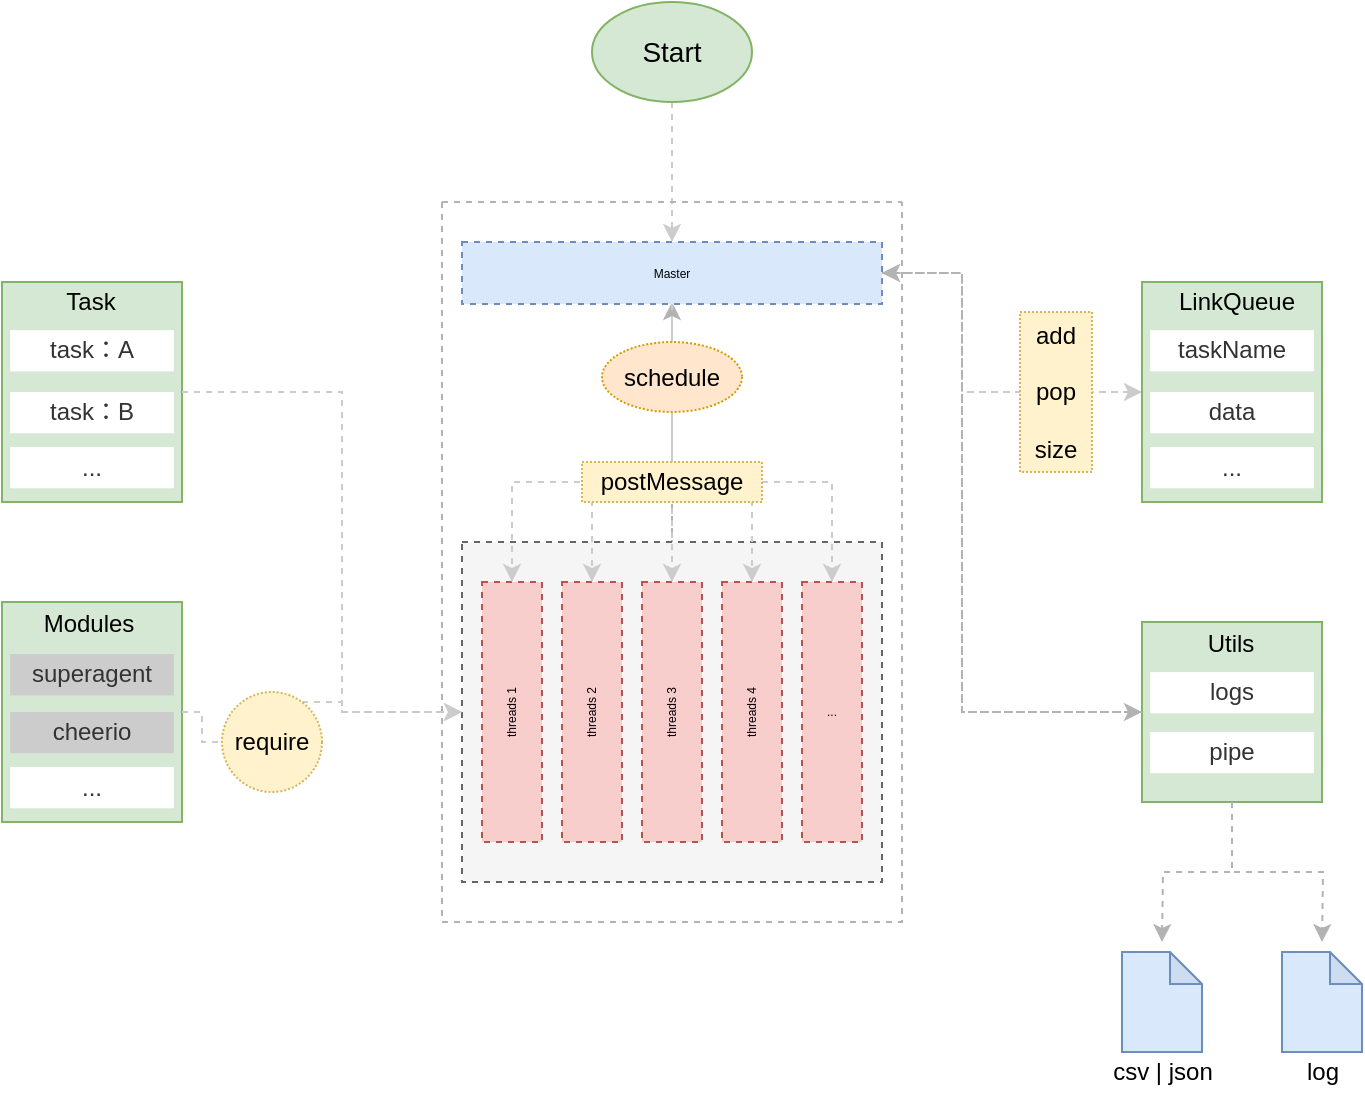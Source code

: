 <mxfile version="14.9.3" type="github">
  <diagram id="Sks090ZgVj4ynbTDPOFt" name="Page-1">
    <mxGraphModel dx="1185" dy="593" grid="1" gridSize="10" guides="1" tooltips="1" connect="1" arrows="1" fold="1" page="1" pageScale="1" pageWidth="827" pageHeight="1169" math="0" shadow="0">
      <root>
        <mxCell id="0" />
        <mxCell id="1" parent="0" />
        <mxCell id="fW0T9XhQYLA311SRqR8o-40" style="edgeStyle=none;rounded=0;orthogonalLoop=1;jettySize=auto;html=1;dashed=1;strokeColor=#B3B3B3;" edge="1" parent="1" source="UZHCAdEQnzmCH5ZDE6f8-36">
          <mxGeometry relative="1" as="geometry">
            <mxPoint x="455" y="180" as="targetPoint" />
            <Array as="points">
              <mxPoint x="455" y="230" />
            </Array>
          </mxGeometry>
        </mxCell>
        <mxCell id="UZHCAdEQnzmCH5ZDE6f8-11" value="" style="group;" parent="1" vertex="1" connectable="0">
          <mxGeometry x="120" y="170" width="90" height="110" as="geometry" />
        </mxCell>
        <mxCell id="UZHCAdEQnzmCH5ZDE6f8-1" value="" style="rounded=0;whiteSpace=wrap;html=1;fillColor=#d5e8d4;strokeColor=#82b366;" parent="UZHCAdEQnzmCH5ZDE6f8-11" vertex="1">
          <mxGeometry width="90" height="110" as="geometry" />
        </mxCell>
        <mxCell id="UZHCAdEQnzmCH5ZDE6f8-2" value="task：A" style="rounded=0;whiteSpace=wrap;html=1;fontColor=#333333;strokeWidth=1;strokeColor=none;" parent="UZHCAdEQnzmCH5ZDE6f8-11" vertex="1">
          <mxGeometry x="4.091" y="24.062" width="81.818" height="20.625" as="geometry" />
        </mxCell>
        <mxCell id="UZHCAdEQnzmCH5ZDE6f8-3" value="Task" style="text;html=1;resizable=0;autosize=1;align=center;verticalAlign=middle;points=[];fillColor=none;strokeColor=none;rounded=0;" parent="UZHCAdEQnzmCH5ZDE6f8-11" vertex="1">
          <mxGeometry x="23.715" y="0.003" width="40" height="20" as="geometry" />
        </mxCell>
        <mxCell id="UZHCAdEQnzmCH5ZDE6f8-7" value="task：B" style="rounded=0;whiteSpace=wrap;html=1;fontColor=#333333;strokeColor=none;" parent="UZHCAdEQnzmCH5ZDE6f8-11" vertex="1">
          <mxGeometry x="4.091" y="55" width="81.818" height="20.625" as="geometry" />
        </mxCell>
        <mxCell id="UZHCAdEQnzmCH5ZDE6f8-8" value="..." style="rounded=0;whiteSpace=wrap;html=1;fontColor=#333333;strokeColor=none;" parent="UZHCAdEQnzmCH5ZDE6f8-11" vertex="1">
          <mxGeometry x="4.091" y="82.5" width="81.818" height="20.625" as="geometry" />
        </mxCell>
        <mxCell id="UZHCAdEQnzmCH5ZDE6f8-96" style="edgeStyle=elbowEdgeStyle;rounded=0;orthogonalLoop=1;jettySize=auto;html=1;entryX=0.5;entryY=0;entryDx=0;entryDy=0;dashed=1;fontSize=6;fontColor=#CCCCCC;strokeColor=#CCCCCC;" parent="1" source="UZHCAdEQnzmCH5ZDE6f8-13" target="UZHCAdEQnzmCH5ZDE6f8-33" edge="1">
          <mxGeometry relative="1" as="geometry" />
        </mxCell>
        <mxCell id="UZHCAdEQnzmCH5ZDE6f8-13" value="&lt;font style=&quot;font-size: 14px&quot;&gt;Start&lt;/font&gt;" style="ellipse;whiteSpace=wrap;html=1;fillColor=#d5e8d4;strokeColor=#82b366;" parent="1" vertex="1">
          <mxGeometry x="415" y="30" width="80" height="50" as="geometry" />
        </mxCell>
        <mxCell id="UZHCAdEQnzmCH5ZDE6f8-25" value="" style="group;fontColor=#CCCCCC;" parent="1" vertex="1" connectable="0">
          <mxGeometry x="120" y="330" width="90" height="110" as="geometry" />
        </mxCell>
        <mxCell id="UZHCAdEQnzmCH5ZDE6f8-26" value="" style="rounded=0;whiteSpace=wrap;html=1;fillColor=#d5e8d4;strokeColor=#82b366;" parent="UZHCAdEQnzmCH5ZDE6f8-25" vertex="1">
          <mxGeometry width="90" height="110" as="geometry" />
        </mxCell>
        <mxCell id="UZHCAdEQnzmCH5ZDE6f8-27" value="superagent" style="rounded=0;whiteSpace=wrap;html=1;fontColor=#333333;strokeWidth=1;fillColor=#CCCCCC;strokeColor=none;" parent="UZHCAdEQnzmCH5ZDE6f8-25" vertex="1">
          <mxGeometry x="4.091" y="26.062" width="81.818" height="20.625" as="geometry" />
        </mxCell>
        <mxCell id="UZHCAdEQnzmCH5ZDE6f8-28" value="Modules" style="text;html=1;resizable=0;autosize=1;align=center;verticalAlign=middle;points=[];fillColor=none;strokeColor=none;rounded=0;" parent="UZHCAdEQnzmCH5ZDE6f8-25" vertex="1">
          <mxGeometry x="13.287" y="1.003" width="60" height="20" as="geometry" />
        </mxCell>
        <mxCell id="UZHCAdEQnzmCH5ZDE6f8-29" value="cheerio" style="rounded=0;whiteSpace=wrap;html=1;fontColor=#333333;fillColor=#CCCCCC;strokeColor=none;" parent="UZHCAdEQnzmCH5ZDE6f8-25" vertex="1">
          <mxGeometry x="4.091" y="55" width="81.818" height="20.625" as="geometry" />
        </mxCell>
        <mxCell id="UZHCAdEQnzmCH5ZDE6f8-30" value="..." style="rounded=0;whiteSpace=wrap;html=1;fontColor=#333333;strokeColor=none;" parent="UZHCAdEQnzmCH5ZDE6f8-25" vertex="1">
          <mxGeometry x="4.091" y="82.5" width="81.818" height="20.625" as="geometry" />
        </mxCell>
        <mxCell id="UZHCAdEQnzmCH5ZDE6f8-32" value="" style="swimlane;startSize=0;dashed=1;fontSize=6;strokeWidth=1;fillColor=#B3B3B3;strokeColor=#B3B3B3;" parent="1" vertex="1">
          <mxGeometry x="340" y="130" width="230" height="360" as="geometry">
            <mxRectangle x="340" y="140" width="50" height="40" as="alternateBounds" />
          </mxGeometry>
        </mxCell>
        <mxCell id="UZHCAdEQnzmCH5ZDE6f8-33" value="Master" style="whiteSpace=wrap;html=1;dashed=1;fontSize=6;strokeColor=#6c8ebf;strokeWidth=1;fillColor=#dae8fc;" parent="UZHCAdEQnzmCH5ZDE6f8-32" vertex="1">
          <mxGeometry x="10" y="20" width="210" height="31" as="geometry" />
        </mxCell>
        <mxCell id="UZHCAdEQnzmCH5ZDE6f8-76" value="" style="rounded=0;whiteSpace=wrap;html=1;dashed=1;fontSize=6;fontColor=#333333;strokeColor=#666666;strokeWidth=1;fillColor=#f5f5f5;verticalAlign=middle;" parent="UZHCAdEQnzmCH5ZDE6f8-32" vertex="1">
          <mxGeometry x="10" y="170" width="210" height="170" as="geometry" />
        </mxCell>
        <mxCell id="UZHCAdEQnzmCH5ZDE6f8-34" value="threads 1" style="whiteSpace=wrap;html=1;dashed=1;fontSize=6;strokeColor=#b85450;strokeWidth=1;fillColor=#f8cecc;horizontal=0;verticalAlign=middle;" parent="UZHCAdEQnzmCH5ZDE6f8-32" vertex="1">
          <mxGeometry x="20" y="190" width="30" height="130" as="geometry" />
        </mxCell>
        <mxCell id="UZHCAdEQnzmCH5ZDE6f8-35" value="threads 2" style="whiteSpace=wrap;html=1;dashed=1;fontSize=6;strokeColor=#b85450;strokeWidth=1;fillColor=#f8cecc;horizontal=0;" parent="UZHCAdEQnzmCH5ZDE6f8-32" vertex="1">
          <mxGeometry x="60" y="190" width="30" height="130" as="geometry" />
        </mxCell>
        <mxCell id="UZHCAdEQnzmCH5ZDE6f8-36" value="threads 3" style="whiteSpace=wrap;html=1;dashed=1;fontSize=6;strokeColor=#b85450;strokeWidth=1;fillColor=#f8cecc;horizontal=0;" parent="UZHCAdEQnzmCH5ZDE6f8-32" vertex="1">
          <mxGeometry x="100" y="190" width="30" height="130" as="geometry" />
        </mxCell>
        <mxCell id="UZHCAdEQnzmCH5ZDE6f8-37" value="threads 4" style="whiteSpace=wrap;html=1;dashed=1;fontSize=6;strokeColor=#b85450;strokeWidth=1;fillColor=#f8cecc;horizontal=0;" parent="UZHCAdEQnzmCH5ZDE6f8-32" vertex="1">
          <mxGeometry x="140" y="190" width="30" height="130" as="geometry" />
        </mxCell>
        <mxCell id="UZHCAdEQnzmCH5ZDE6f8-40" value="..." style="whiteSpace=wrap;html=1;dashed=1;fontSize=6;strokeColor=#b85450;strokeWidth=1;fillColor=#f8cecc;" parent="UZHCAdEQnzmCH5ZDE6f8-32" vertex="1">
          <mxGeometry x="180" y="190" width="30" height="130" as="geometry" />
        </mxCell>
        <mxCell id="UZHCAdEQnzmCH5ZDE6f8-63" style="edgeStyle=elbowEdgeStyle;rounded=0;orthogonalLoop=1;jettySize=auto;elbow=vertical;html=1;dashed=1;fontSize=6;strokeColor=#CCCCCC;" parent="UZHCAdEQnzmCH5ZDE6f8-32" edge="1">
          <mxGeometry relative="1" as="geometry">
            <mxPoint x="115" y="51.0" as="sourcePoint" />
            <mxPoint x="115" y="190" as="targetPoint" />
          </mxGeometry>
        </mxCell>
        <mxCell id="UZHCAdEQnzmCH5ZDE6f8-65" style="edgeStyle=elbowEdgeStyle;rounded=0;orthogonalLoop=1;jettySize=auto;elbow=vertical;html=1;dashed=1;fontSize=6;strokeColor=#CCCCCC;" parent="UZHCAdEQnzmCH5ZDE6f8-32" edge="1">
          <mxGeometry relative="1" as="geometry">
            <mxPoint x="115" y="60" as="sourcePoint" />
            <mxPoint x="35" y="190" as="targetPoint" />
            <Array as="points">
              <mxPoint x="80" y="140" />
            </Array>
          </mxGeometry>
        </mxCell>
        <mxCell id="UZHCAdEQnzmCH5ZDE6f8-66" style="edgeStyle=elbowEdgeStyle;rounded=0;orthogonalLoop=1;jettySize=auto;elbow=vertical;html=1;dashed=1;fontSize=6;strokeColor=#CCCCCC;" parent="UZHCAdEQnzmCH5ZDE6f8-32" edge="1">
          <mxGeometry relative="1" as="geometry">
            <mxPoint x="115" y="51" as="sourcePoint" />
            <mxPoint x="75" y="190" as="targetPoint" />
            <Array as="points">
              <mxPoint x="90" y="140" />
            </Array>
          </mxGeometry>
        </mxCell>
        <mxCell id="UZHCAdEQnzmCH5ZDE6f8-62" style="edgeStyle=elbowEdgeStyle;rounded=0;orthogonalLoop=1;jettySize=auto;elbow=vertical;html=1;entryX=0.5;entryY=0;entryDx=0;entryDy=0;dashed=1;fontSize=6;strokeColor=#CCCCCC;" parent="UZHCAdEQnzmCH5ZDE6f8-32" target="UZHCAdEQnzmCH5ZDE6f8-37" edge="1">
          <mxGeometry relative="1" as="geometry">
            <mxPoint x="115" y="51" as="sourcePoint" />
            <mxPoint x="155" y="210" as="targetPoint" />
            <Array as="points">
              <mxPoint x="130" y="140" />
            </Array>
          </mxGeometry>
        </mxCell>
        <mxCell id="UZHCAdEQnzmCH5ZDE6f8-61" style="edgeStyle=elbowEdgeStyle;rounded=0;orthogonalLoop=1;jettySize=auto;elbow=vertical;html=1;dashed=1;fontSize=6;strokeColor=#CCCCCC;startArrow=none;" parent="UZHCAdEQnzmCH5ZDE6f8-32" source="fW0T9XhQYLA311SRqR8o-48" edge="1">
          <mxGeometry relative="1" as="geometry">
            <mxPoint x="115" y="100" as="sourcePoint" />
            <mxPoint x="195" y="190" as="targetPoint" />
            <Array as="points">
              <mxPoint x="180" y="140" />
            </Array>
          </mxGeometry>
        </mxCell>
        <mxCell id="fW0T9XhQYLA311SRqR8o-24" value="schedule" style="ellipse;whiteSpace=wrap;html=1;dashed=1;dashPattern=1 1;fillColor=#ffe6cc;strokeColor=#d79b00;" vertex="1" parent="UZHCAdEQnzmCH5ZDE6f8-32">
          <mxGeometry x="80" y="70" width="70" height="35" as="geometry" />
        </mxCell>
        <mxCell id="fW0T9XhQYLA311SRqR8o-48" value="postMessage" style="rounded=0;whiteSpace=wrap;html=1;dashed=1;dashPattern=1 1;fillColor=#fff2cc;strokeColor=#d6b656;" vertex="1" parent="UZHCAdEQnzmCH5ZDE6f8-32">
          <mxGeometry x="70" y="130" width="90" height="20" as="geometry" />
        </mxCell>
        <mxCell id="UZHCAdEQnzmCH5ZDE6f8-72" style="edgeStyle=elbowEdgeStyle;rounded=0;orthogonalLoop=1;jettySize=auto;html=1;dashed=1;fontSize=6;fontColor=#CCCCCC;strokeColor=#CCCCCC;entryX=0;entryY=0.5;entryDx=0;entryDy=0;" parent="1" source="UZHCAdEQnzmCH5ZDE6f8-1" target="UZHCAdEQnzmCH5ZDE6f8-76" edge="1">
          <mxGeometry relative="1" as="geometry">
            <mxPoint x="250" y="290" as="targetPoint" />
            <Array as="points">
              <mxPoint x="290" y="300" />
              <mxPoint x="280" y="290" />
            </Array>
          </mxGeometry>
        </mxCell>
        <mxCell id="UZHCAdEQnzmCH5ZDE6f8-78" style="edgeStyle=elbowEdgeStyle;rounded=0;orthogonalLoop=1;jettySize=auto;html=1;dashed=1;fontSize=6;fontColor=#CCCCCC;strokeColor=#CCCCCC;entryX=0;entryY=0.5;entryDx=0;entryDy=0;startArrow=none;" parent="1" source="fW0T9XhQYLA311SRqR8o-18" target="UZHCAdEQnzmCH5ZDE6f8-76" edge="1">
          <mxGeometry relative="1" as="geometry">
            <mxPoint x="300" y="340" as="targetPoint" />
            <Array as="points">
              <mxPoint x="290" y="380" />
            </Array>
          </mxGeometry>
        </mxCell>
        <mxCell id="UZHCAdEQnzmCH5ZDE6f8-85" style="edgeStyle=elbowEdgeStyle;rounded=0;orthogonalLoop=1;jettySize=auto;html=1;dashed=1;fontSize=6;fontColor=#CCCCCC;strokeColor=#CCCCCC;" parent="1" source="UZHCAdEQnzmCH5ZDE6f8-33" edge="1">
          <mxGeometry relative="1" as="geometry">
            <mxPoint x="690" y="225" as="targetPoint" />
            <Array as="points">
              <mxPoint x="600" y="210" />
              <mxPoint x="630" y="200" />
            </Array>
          </mxGeometry>
        </mxCell>
        <mxCell id="UZHCAdEQnzmCH5ZDE6f8-87" style="edgeStyle=elbowEdgeStyle;rounded=0;orthogonalLoop=1;jettySize=auto;html=1;entryX=1;entryY=0.5;entryDx=0;entryDy=0;dashed=1;fontSize=6;fontColor=#CCCCCC;strokeColor=#CCCCCC;" parent="1" source="UZHCAdEQnzmCH5ZDE6f8-80" target="UZHCAdEQnzmCH5ZDE6f8-33" edge="1">
          <mxGeometry relative="1" as="geometry">
            <Array as="points">
              <mxPoint x="600" y="225" />
              <mxPoint x="630" y="225" />
              <mxPoint x="625" y="225" />
              <mxPoint x="625" y="220" />
              <mxPoint x="625" y="225" />
              <mxPoint x="625" y="230" />
            </Array>
          </mxGeometry>
        </mxCell>
        <mxCell id="UZHCAdEQnzmCH5ZDE6f8-88" value="" style="group;" parent="1" vertex="1" connectable="0">
          <mxGeometry x="690" y="340" width="90" height="110" as="geometry" />
        </mxCell>
        <mxCell id="UZHCAdEQnzmCH5ZDE6f8-89" value="" style="rounded=0;whiteSpace=wrap;html=1;fillColor=#d5e8d4;strokeColor=#82b366;" parent="UZHCAdEQnzmCH5ZDE6f8-88" vertex="1">
          <mxGeometry width="90" height="90" as="geometry" />
        </mxCell>
        <mxCell id="UZHCAdEQnzmCH5ZDE6f8-90" value="logs" style="rounded=0;whiteSpace=wrap;html=1;fontColor=#333333;strokeWidth=1;strokeColor=none;" parent="UZHCAdEQnzmCH5ZDE6f8-88" vertex="1">
          <mxGeometry x="4.091" y="25.062" width="81.818" height="20.625" as="geometry" />
        </mxCell>
        <mxCell id="UZHCAdEQnzmCH5ZDE6f8-91" value="Utils" style="text;html=1;resizable=0;autosize=1;align=center;verticalAlign=middle;points=[];fillColor=none;strokeColor=none;rounded=0;" parent="UZHCAdEQnzmCH5ZDE6f8-88" vertex="1">
          <mxGeometry x="23.715" y="1.003" width="40" height="20" as="geometry" />
        </mxCell>
        <mxCell id="UZHCAdEQnzmCH5ZDE6f8-92" value="pipe" style="rounded=0;whiteSpace=wrap;html=1;fontColor=#333333;strokeColor=none;" parent="UZHCAdEQnzmCH5ZDE6f8-88" vertex="1">
          <mxGeometry x="4.091" y="55" width="81.818" height="20.625" as="geometry" />
        </mxCell>
        <mxCell id="UZHCAdEQnzmCH5ZDE6f8-95" style="edgeStyle=elbowEdgeStyle;rounded=0;orthogonalLoop=1;jettySize=auto;html=1;dashed=1;fontSize=6;fontColor=#CCCCCC;entryX=1;entryY=0.5;entryDx=0;entryDy=0;strokeColor=#B3B3B3;" parent="1" source="UZHCAdEQnzmCH5ZDE6f8-89" target="UZHCAdEQnzmCH5ZDE6f8-33" edge="1">
          <mxGeometry relative="1" as="geometry">
            <mxPoint x="620" y="375" as="targetPoint" />
            <Array as="points">
              <mxPoint x="600" y="200" />
              <mxPoint x="630" y="260" />
            </Array>
          </mxGeometry>
        </mxCell>
        <mxCell id="lq33D_D79C-fZDbV6GPW-2" style="edgeStyle=orthogonalEdgeStyle;rounded=0;orthogonalLoop=1;jettySize=auto;html=1;strokeColor=#B3B3B3;dashed=1;" parent="1" source="UZHCAdEQnzmCH5ZDE6f8-33" target="UZHCAdEQnzmCH5ZDE6f8-89" edge="1">
          <mxGeometry relative="1" as="geometry">
            <mxPoint x="630" y="390" as="targetPoint" />
            <Array as="points">
              <mxPoint x="600" y="165" />
              <mxPoint x="600" y="385" />
            </Array>
          </mxGeometry>
        </mxCell>
        <mxCell id="fW0T9XhQYLA311SRqR8o-1" style="edgeStyle=orthogonalEdgeStyle;rounded=0;orthogonalLoop=1;jettySize=auto;html=1;dashed=1;strokeColor=#B3B3B3;" edge="1" parent="1" source="UZHCAdEQnzmCH5ZDE6f8-89">
          <mxGeometry relative="1" as="geometry">
            <mxPoint x="700" y="500" as="targetPoint" />
          </mxGeometry>
        </mxCell>
        <mxCell id="fW0T9XhQYLA311SRqR8o-2" style="edgeStyle=orthogonalEdgeStyle;rounded=0;orthogonalLoop=1;jettySize=auto;html=1;dashed=1;strokeColor=#B3B3B3;" edge="1" parent="1" source="UZHCAdEQnzmCH5ZDE6f8-89">
          <mxGeometry relative="1" as="geometry">
            <mxPoint x="780" y="500" as="targetPoint" />
          </mxGeometry>
        </mxCell>
        <mxCell id="fW0T9XhQYLA311SRqR8o-3" value="" style="shape=note;whiteSpace=wrap;html=1;backgroundOutline=1;darkOpacity=0.05;size=16;fillColor=#dae8fc;strokeColor=#6c8ebf;" vertex="1" parent="1">
          <mxGeometry x="680" y="505" width="40" height="50" as="geometry" />
        </mxCell>
        <mxCell id="fW0T9XhQYLA311SRqR8o-5" value="" style="shape=note;whiteSpace=wrap;html=1;backgroundOutline=1;darkOpacity=0.05;size=16;fillColor=#dae8fc;strokeColor=#6c8ebf;" vertex="1" parent="1">
          <mxGeometry x="760" y="505" width="40" height="50" as="geometry" />
        </mxCell>
        <mxCell id="fW0T9XhQYLA311SRqR8o-6" value="csv | json" style="text;html=1;resizable=0;autosize=1;align=center;verticalAlign=middle;points=[];fillColor=none;strokeColor=none;rounded=0;" vertex="1" parent="1">
          <mxGeometry x="665" y="555" width="70" height="20" as="geometry" />
        </mxCell>
        <mxCell id="fW0T9XhQYLA311SRqR8o-7" value="log" style="text;html=1;resizable=0;autosize=1;align=center;verticalAlign=middle;points=[];fillColor=none;strokeColor=none;rounded=0;" vertex="1" parent="1">
          <mxGeometry x="765" y="555" width="30" height="20" as="geometry" />
        </mxCell>
        <mxCell id="UZHCAdEQnzmCH5ZDE6f8-80" value="" style="rounded=0;whiteSpace=wrap;html=1;fillColor=#d5e8d4;strokeColor=#82b366;" parent="1" vertex="1">
          <mxGeometry x="690" y="170" width="90" height="110" as="geometry" />
        </mxCell>
        <mxCell id="UZHCAdEQnzmCH5ZDE6f8-81" value="taskName" style="rounded=0;whiteSpace=wrap;html=1;fontColor=#333333;strokeWidth=1;strokeColor=none;" parent="1" vertex="1">
          <mxGeometry x="694.091" y="194.062" width="81.818" height="20.625" as="geometry" />
        </mxCell>
        <mxCell id="UZHCAdEQnzmCH5ZDE6f8-82" value="LinkQueue" style="text;html=1;resizable=0;autosize=1;align=center;verticalAlign=middle;points=[];fillColor=none;strokeColor=none;rounded=0;" parent="1" vertex="1">
          <mxGeometry x="701.715" y="170.002" width="70" height="20" as="geometry" />
        </mxCell>
        <mxCell id="UZHCAdEQnzmCH5ZDE6f8-83" value="data" style="rounded=0;whiteSpace=wrap;html=1;fontColor=#333333;strokeColor=none;" parent="1" vertex="1">
          <mxGeometry x="694.091" y="225" width="81.818" height="20.625" as="geometry" />
        </mxCell>
        <mxCell id="UZHCAdEQnzmCH5ZDE6f8-84" value="..." style="rounded=0;whiteSpace=wrap;html=1;fontColor=#333333;strokeColor=none;" parent="1" vertex="1">
          <mxGeometry x="694.091" y="252.5" width="81.818" height="20.625" as="geometry" />
        </mxCell>
        <mxCell id="fW0T9XhQYLA311SRqR8o-17" value="add&lt;br&gt;&lt;br&gt;pop&lt;br&gt;&lt;br&gt;size" style="rounded=0;whiteSpace=wrap;html=1;fillColor=#fff2cc;strokeColor=#d6b656;dashed=1;dashPattern=1 1;" vertex="1" parent="1">
          <mxGeometry x="629" y="185" width="36" height="80" as="geometry" />
        </mxCell>
        <mxCell id="fW0T9XhQYLA311SRqR8o-18" value="require" style="ellipse;whiteSpace=wrap;html=1;aspect=fixed;dashed=1;dashPattern=1 1;fillColor=#fff2cc;strokeColor=#d6b656;" vertex="1" parent="1">
          <mxGeometry x="230" y="375" width="50" height="50" as="geometry" />
        </mxCell>
        <mxCell id="fW0T9XhQYLA311SRqR8o-19" value="" style="edgeStyle=elbowEdgeStyle;rounded=0;orthogonalLoop=1;jettySize=auto;html=1;dashed=1;fontSize=6;fontColor=#CCCCCC;strokeColor=#CCCCCC;entryX=0;entryY=0.5;entryDx=0;entryDy=0;endArrow=none;" edge="1" parent="1" source="UZHCAdEQnzmCH5ZDE6f8-26" target="fW0T9XhQYLA311SRqR8o-18">
          <mxGeometry relative="1" as="geometry">
            <mxPoint x="320" y="309.5" as="targetPoint" />
            <mxPoint x="210" y="385" as="sourcePoint" />
          </mxGeometry>
        </mxCell>
        <mxCell id="fW0T9XhQYLA311SRqR8o-51" style="edgeStyle=none;rounded=0;orthogonalLoop=1;jettySize=auto;html=1;exitX=0.5;exitY=1;exitDx=0;exitDy=0;dashed=1;strokeColor=#B3B3B3;" edge="1" parent="1" source="UZHCAdEQnzmCH5ZDE6f8-32" target="UZHCAdEQnzmCH5ZDE6f8-32">
          <mxGeometry relative="1" as="geometry" />
        </mxCell>
      </root>
    </mxGraphModel>
  </diagram>
</mxfile>
